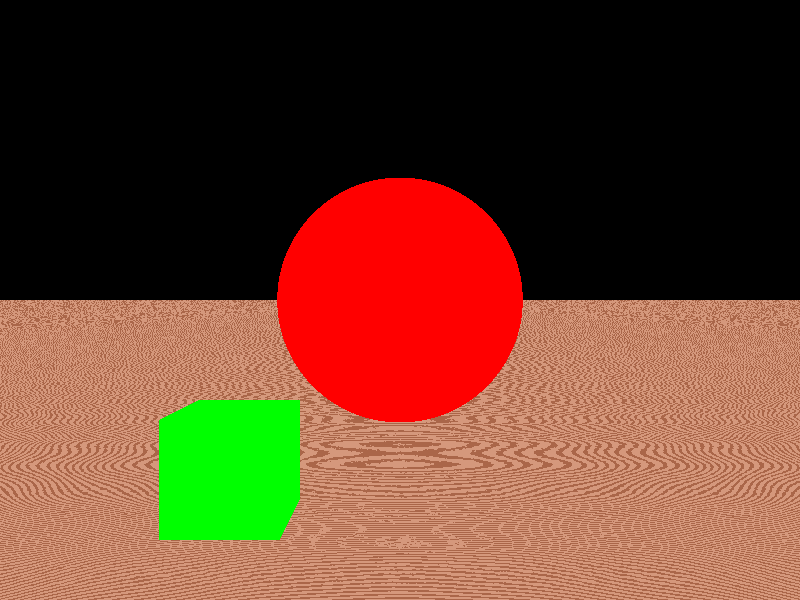 #include "colors.inc"
#include "woods.inc"

#declare HEAD_HEIGHT = 2;

#declare ACTIVE_ID = 1;

#ifdef (Active)
#default {
	finish {
		ambient rgb<0, 0, 0>
	}
}
#end

camera {
	location <0, 0, HEAD_HEIGHT>
	look_at <0, 5, HEAD_HEIGHT>
	up <0, 0, 1>
	sky z
}

background { color rgb<0, 0, 0> }

#ifndef (Active)
light_source { <0, 0, 10> color rgb<.7, .7, .7> }
#end

plane { z, 0
	texture { P_WoodGrain1A
//		rotate 90*x
	}
}

#macro Active_Object (OBJ)
object {
	OBJ
#ifdef (Active)
#if (Active = ACTIVE_ID)
	texture { pigment { color White }
		  finish { ambient 2 }
	  }
#end
#end
}
#declare ACTIVE_ID = ACTIVE_ID + 1;
#end

Active_Object (
sphere { <0, 5, 2>, 1
	texture {
		pigment { color Red }
	}
})

Active_Object (
box { <-1, 5, 0>, <-2, 6, 1>
	texture {
		pigment { color Green }
	}
})
